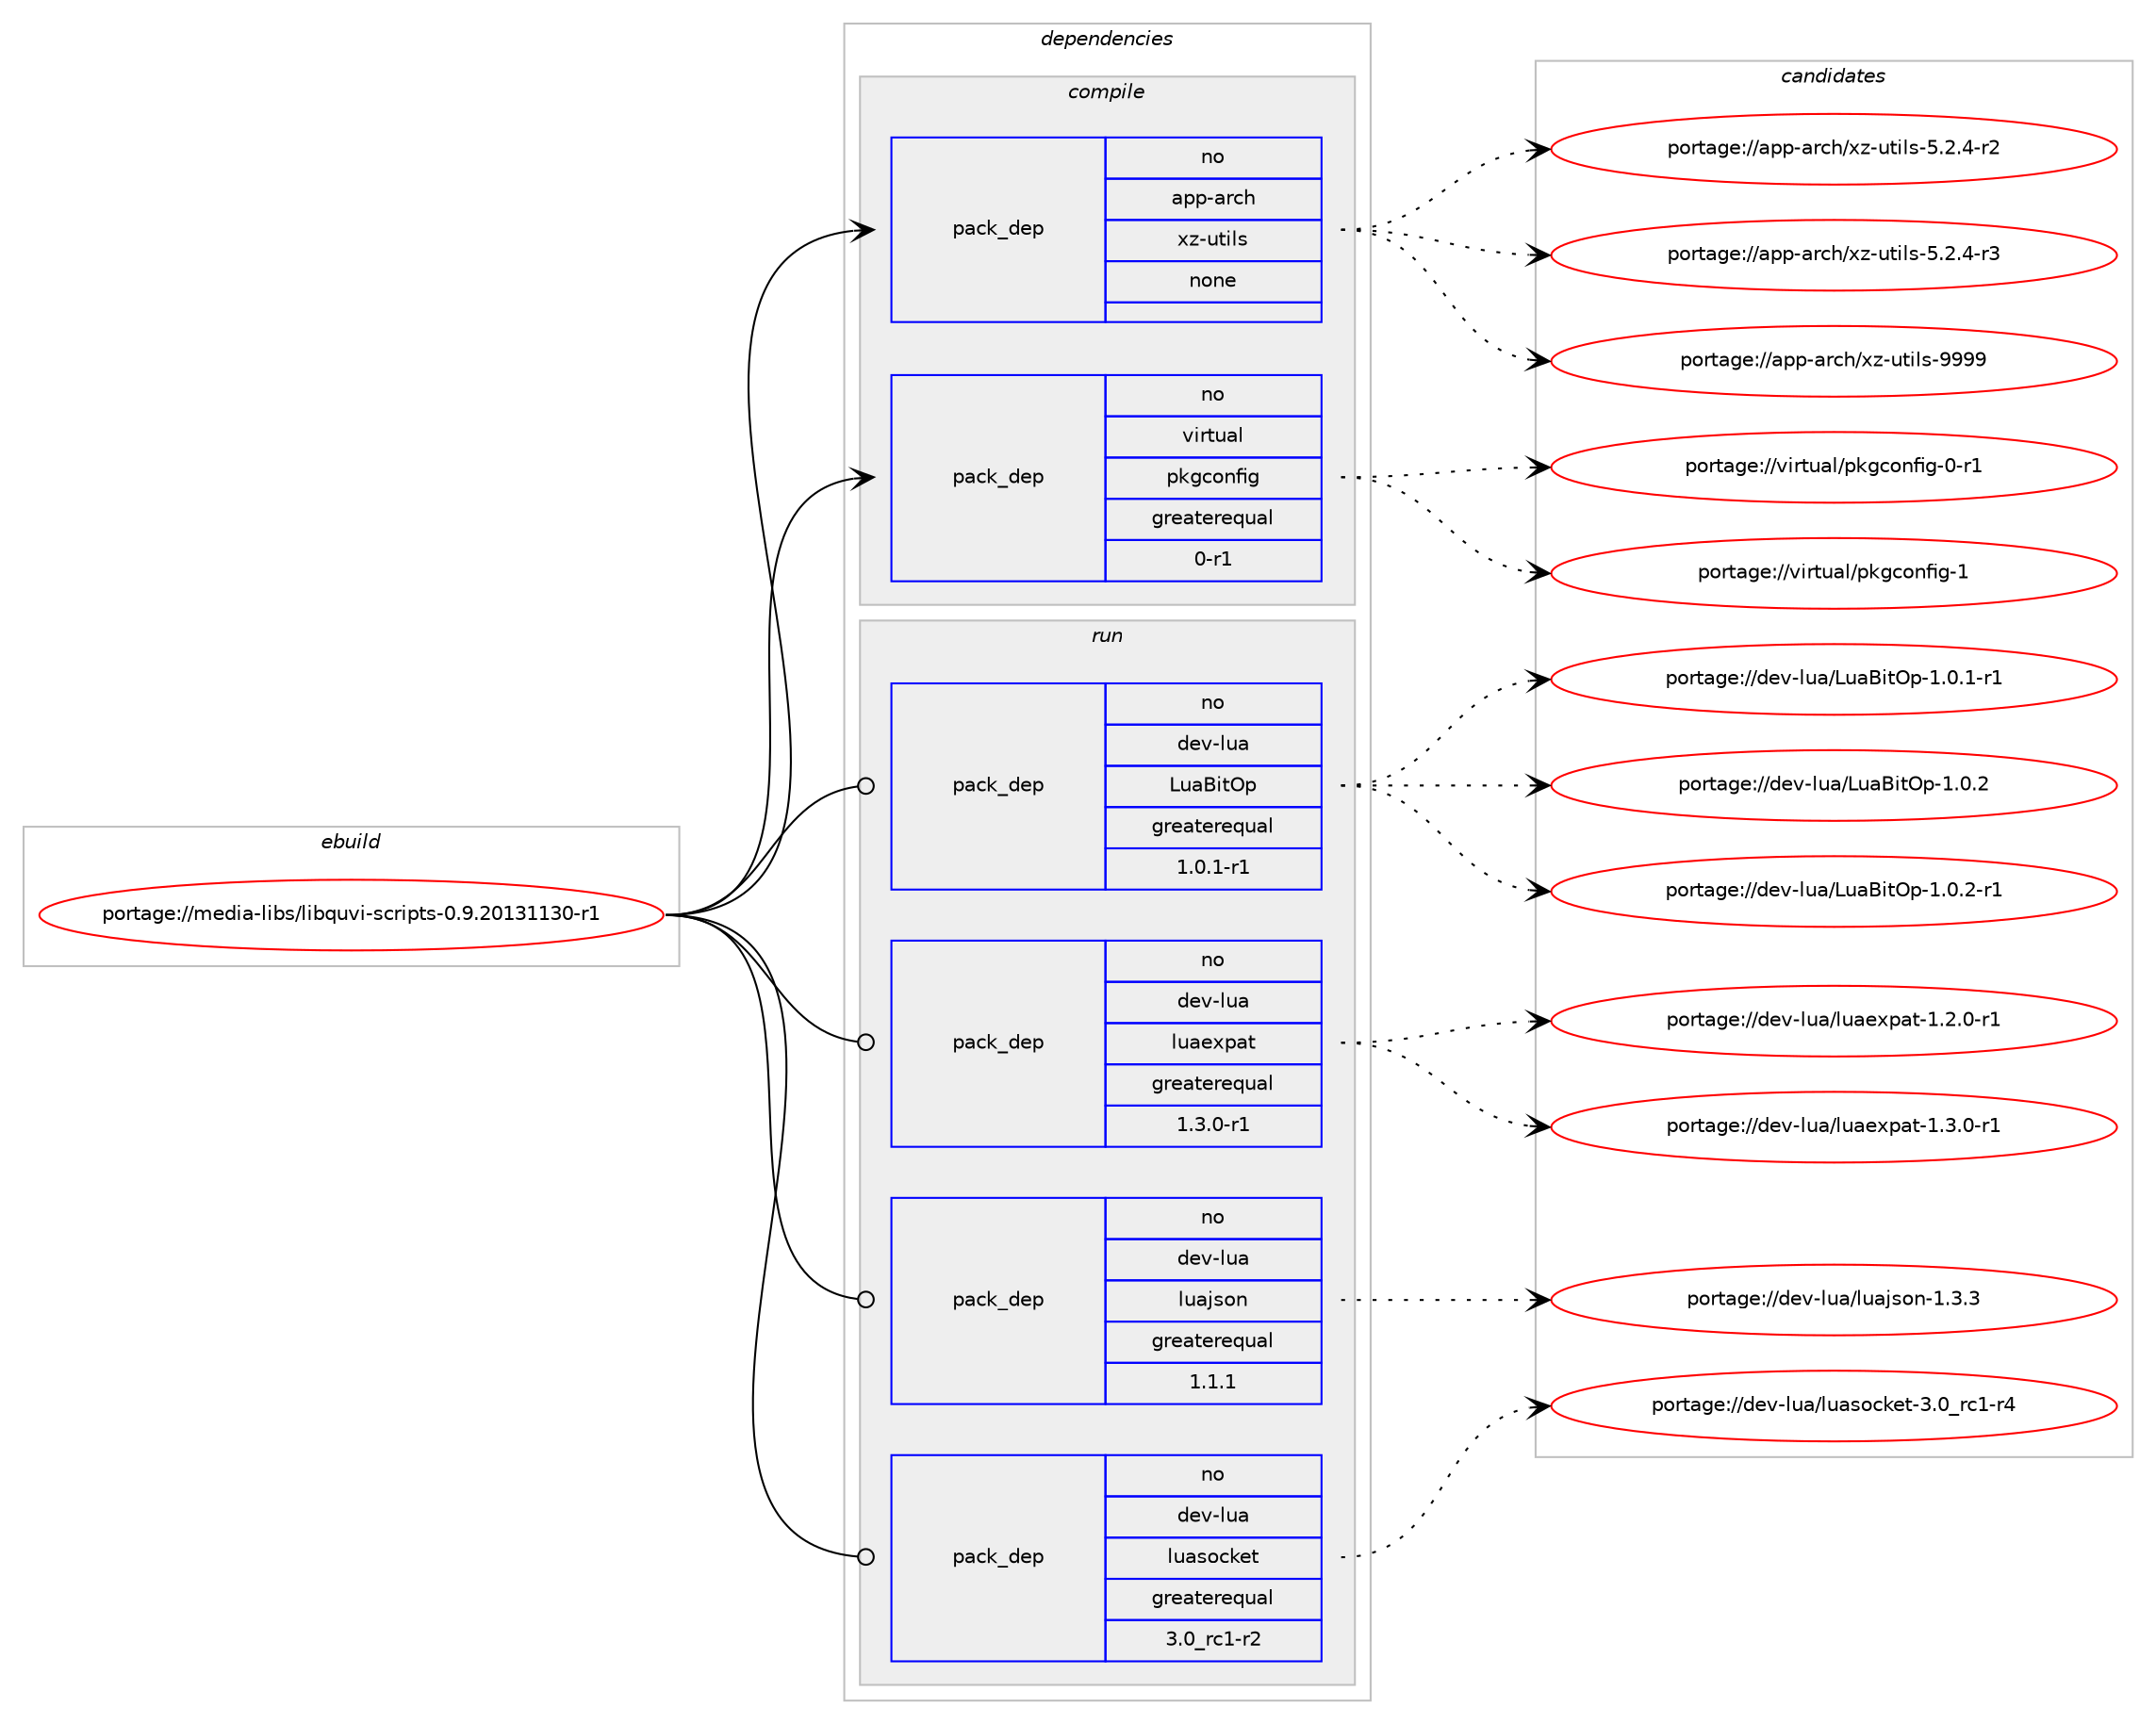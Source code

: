digraph prolog {

# *************
# Graph options
# *************

newrank=true;
concentrate=true;
compound=true;
graph [rankdir=LR,fontname=Helvetica,fontsize=10,ranksep=1.5];#, ranksep=2.5, nodesep=0.2];
edge  [arrowhead=vee];
node  [fontname=Helvetica,fontsize=10];

# **********
# The ebuild
# **********

subgraph cluster_leftcol {
color=gray;
rank=same;
label=<<i>ebuild</i>>;
id [label="portage://media-libs/libquvi-scripts-0.9.20131130-r1", color=red, width=4, href="../media-libs/libquvi-scripts-0.9.20131130-r1.svg"];
}

# ****************
# The dependencies
# ****************

subgraph cluster_midcol {
color=gray;
label=<<i>dependencies</i>>;
subgraph cluster_compile {
fillcolor="#eeeeee";
style=filled;
label=<<i>compile</i>>;
subgraph pack235989 {
dependency321463 [label=<<TABLE BORDER="0" CELLBORDER="1" CELLSPACING="0" CELLPADDING="4" WIDTH="220"><TR><TD ROWSPAN="6" CELLPADDING="30">pack_dep</TD></TR><TR><TD WIDTH="110">no</TD></TR><TR><TD>app-arch</TD></TR><TR><TD>xz-utils</TD></TR><TR><TD>none</TD></TR><TR><TD></TD></TR></TABLE>>, shape=none, color=blue];
}
id:e -> dependency321463:w [weight=20,style="solid",arrowhead="vee"];
subgraph pack235990 {
dependency321464 [label=<<TABLE BORDER="0" CELLBORDER="1" CELLSPACING="0" CELLPADDING="4" WIDTH="220"><TR><TD ROWSPAN="6" CELLPADDING="30">pack_dep</TD></TR><TR><TD WIDTH="110">no</TD></TR><TR><TD>virtual</TD></TR><TR><TD>pkgconfig</TD></TR><TR><TD>greaterequal</TD></TR><TR><TD>0-r1</TD></TR></TABLE>>, shape=none, color=blue];
}
id:e -> dependency321464:w [weight=20,style="solid",arrowhead="vee"];
}
subgraph cluster_compileandrun {
fillcolor="#eeeeee";
style=filled;
label=<<i>compile and run</i>>;
}
subgraph cluster_run {
fillcolor="#eeeeee";
style=filled;
label=<<i>run</i>>;
subgraph pack235991 {
dependency321465 [label=<<TABLE BORDER="0" CELLBORDER="1" CELLSPACING="0" CELLPADDING="4" WIDTH="220"><TR><TD ROWSPAN="6" CELLPADDING="30">pack_dep</TD></TR><TR><TD WIDTH="110">no</TD></TR><TR><TD>dev-lua</TD></TR><TR><TD>LuaBitOp</TD></TR><TR><TD>greaterequal</TD></TR><TR><TD>1.0.1-r1</TD></TR></TABLE>>, shape=none, color=blue];
}
id:e -> dependency321465:w [weight=20,style="solid",arrowhead="odot"];
subgraph pack235992 {
dependency321466 [label=<<TABLE BORDER="0" CELLBORDER="1" CELLSPACING="0" CELLPADDING="4" WIDTH="220"><TR><TD ROWSPAN="6" CELLPADDING="30">pack_dep</TD></TR><TR><TD WIDTH="110">no</TD></TR><TR><TD>dev-lua</TD></TR><TR><TD>luaexpat</TD></TR><TR><TD>greaterequal</TD></TR><TR><TD>1.3.0-r1</TD></TR></TABLE>>, shape=none, color=blue];
}
id:e -> dependency321466:w [weight=20,style="solid",arrowhead="odot"];
subgraph pack235993 {
dependency321467 [label=<<TABLE BORDER="0" CELLBORDER="1" CELLSPACING="0" CELLPADDING="4" WIDTH="220"><TR><TD ROWSPAN="6" CELLPADDING="30">pack_dep</TD></TR><TR><TD WIDTH="110">no</TD></TR><TR><TD>dev-lua</TD></TR><TR><TD>luajson</TD></TR><TR><TD>greaterequal</TD></TR><TR><TD>1.1.1</TD></TR></TABLE>>, shape=none, color=blue];
}
id:e -> dependency321467:w [weight=20,style="solid",arrowhead="odot"];
subgraph pack235994 {
dependency321468 [label=<<TABLE BORDER="0" CELLBORDER="1" CELLSPACING="0" CELLPADDING="4" WIDTH="220"><TR><TD ROWSPAN="6" CELLPADDING="30">pack_dep</TD></TR><TR><TD WIDTH="110">no</TD></TR><TR><TD>dev-lua</TD></TR><TR><TD>luasocket</TD></TR><TR><TD>greaterequal</TD></TR><TR><TD>3.0_rc1-r2</TD></TR></TABLE>>, shape=none, color=blue];
}
id:e -> dependency321468:w [weight=20,style="solid",arrowhead="odot"];
}
}

# **************
# The candidates
# **************

subgraph cluster_choices {
rank=same;
color=gray;
label=<<i>candidates</i>>;

subgraph choice235989 {
color=black;
nodesep=1;
choiceportage9711211245971149910447120122451171161051081154553465046524511450 [label="portage://app-arch/xz-utils-5.2.4-r2", color=red, width=4,href="../app-arch/xz-utils-5.2.4-r2.svg"];
choiceportage9711211245971149910447120122451171161051081154553465046524511451 [label="portage://app-arch/xz-utils-5.2.4-r3", color=red, width=4,href="../app-arch/xz-utils-5.2.4-r3.svg"];
choiceportage9711211245971149910447120122451171161051081154557575757 [label="portage://app-arch/xz-utils-9999", color=red, width=4,href="../app-arch/xz-utils-9999.svg"];
dependency321463:e -> choiceportage9711211245971149910447120122451171161051081154553465046524511450:w [style=dotted,weight="100"];
dependency321463:e -> choiceportage9711211245971149910447120122451171161051081154553465046524511451:w [style=dotted,weight="100"];
dependency321463:e -> choiceportage9711211245971149910447120122451171161051081154557575757:w [style=dotted,weight="100"];
}
subgraph choice235990 {
color=black;
nodesep=1;
choiceportage11810511411611797108471121071039911111010210510345484511449 [label="portage://virtual/pkgconfig-0-r1", color=red, width=4,href="../virtual/pkgconfig-0-r1.svg"];
choiceportage1181051141161179710847112107103991111101021051034549 [label="portage://virtual/pkgconfig-1", color=red, width=4,href="../virtual/pkgconfig-1.svg"];
dependency321464:e -> choiceportage11810511411611797108471121071039911111010210510345484511449:w [style=dotted,weight="100"];
dependency321464:e -> choiceportage1181051141161179710847112107103991111101021051034549:w [style=dotted,weight="100"];
}
subgraph choice235991 {
color=black;
nodesep=1;
choiceportage100101118451081179747761179766105116791124549464846494511449 [label="portage://dev-lua/LuaBitOp-1.0.1-r1", color=red, width=4,href="../dev-lua/LuaBitOp-1.0.1-r1.svg"];
choiceportage10010111845108117974776117976610511679112454946484650 [label="portage://dev-lua/LuaBitOp-1.0.2", color=red, width=4,href="../dev-lua/LuaBitOp-1.0.2.svg"];
choiceportage100101118451081179747761179766105116791124549464846504511449 [label="portage://dev-lua/LuaBitOp-1.0.2-r1", color=red, width=4,href="../dev-lua/LuaBitOp-1.0.2-r1.svg"];
dependency321465:e -> choiceportage100101118451081179747761179766105116791124549464846494511449:w [style=dotted,weight="100"];
dependency321465:e -> choiceportage10010111845108117974776117976610511679112454946484650:w [style=dotted,weight="100"];
dependency321465:e -> choiceportage100101118451081179747761179766105116791124549464846504511449:w [style=dotted,weight="100"];
}
subgraph choice235992 {
color=black;
nodesep=1;
choiceportage10010111845108117974710811797101120112971164549465046484511449 [label="portage://dev-lua/luaexpat-1.2.0-r1", color=red, width=4,href="../dev-lua/luaexpat-1.2.0-r1.svg"];
choiceportage10010111845108117974710811797101120112971164549465146484511449 [label="portage://dev-lua/luaexpat-1.3.0-r1", color=red, width=4,href="../dev-lua/luaexpat-1.3.0-r1.svg"];
dependency321466:e -> choiceportage10010111845108117974710811797101120112971164549465046484511449:w [style=dotted,weight="100"];
dependency321466:e -> choiceportage10010111845108117974710811797101120112971164549465146484511449:w [style=dotted,weight="100"];
}
subgraph choice235993 {
color=black;
nodesep=1;
choiceportage10010111845108117974710811797106115111110454946514651 [label="portage://dev-lua/luajson-1.3.3", color=red, width=4,href="../dev-lua/luajson-1.3.3.svg"];
dependency321467:e -> choiceportage10010111845108117974710811797106115111110454946514651:w [style=dotted,weight="100"];
}
subgraph choice235994 {
color=black;
nodesep=1;
choiceportage1001011184510811797471081179711511199107101116455146489511499494511452 [label="portage://dev-lua/luasocket-3.0_rc1-r4", color=red, width=4,href="../dev-lua/luasocket-3.0_rc1-r4.svg"];
dependency321468:e -> choiceportage1001011184510811797471081179711511199107101116455146489511499494511452:w [style=dotted,weight="100"];
}
}

}
